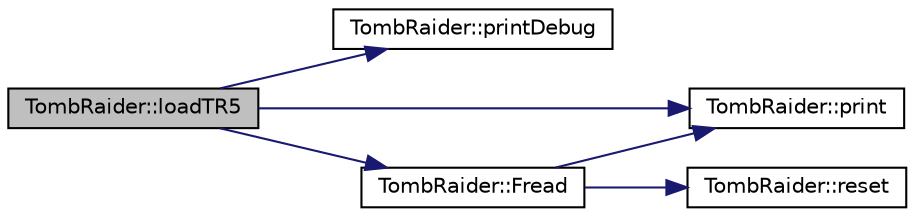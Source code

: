 digraph "TombRaider::loadTR5"
{
 // INTERACTIVE_SVG=YES
  edge [fontname="Helvetica",fontsize="10",labelfontname="Helvetica",labelfontsize="10"];
  node [fontname="Helvetica",fontsize="10",shape=record];
  rankdir="LR";
  Node1 [label="TombRaider::loadTR5",height=0.2,width=0.4,color="black", fillcolor="grey75", style="filled" fontcolor="black"];
  Node1 -> Node2 [color="midnightblue",fontsize="10",style="solid",fontname="Helvetica"];
  Node2 [label="TombRaider::printDebug",height=0.2,width=0.4,color="black", fillcolor="white", style="filled",URL="$class_tomb_raider.html#a4d181c429dc4bdd143c836107db5be85"];
  Node1 -> Node3 [color="midnightblue",fontsize="10",style="solid",fontname="Helvetica"];
  Node3 [label="TombRaider::Fread",height=0.2,width=0.4,color="black", fillcolor="white", style="filled",URL="$class_tomb_raider.html#a1ad7e8d383c430839d106d510b5b465a"];
  Node3 -> Node4 [color="midnightblue",fontsize="10",style="solid",fontname="Helvetica"];
  Node4 [label="TombRaider::print",height=0.2,width=0.4,color="black", fillcolor="white", style="filled",URL="$class_tomb_raider.html#a0789f85ca23981025700c29214cfa8f3"];
  Node3 -> Node5 [color="midnightblue",fontsize="10",style="solid",fontname="Helvetica"];
  Node5 [label="TombRaider::reset",height=0.2,width=0.4,color="black", fillcolor="white", style="filled",URL="$class_tomb_raider.html#a2aa2d3c97b5f39f058241f8ae78177b2"];
  Node1 -> Node4 [color="midnightblue",fontsize="10",style="solid",fontname="Helvetica"];
}
